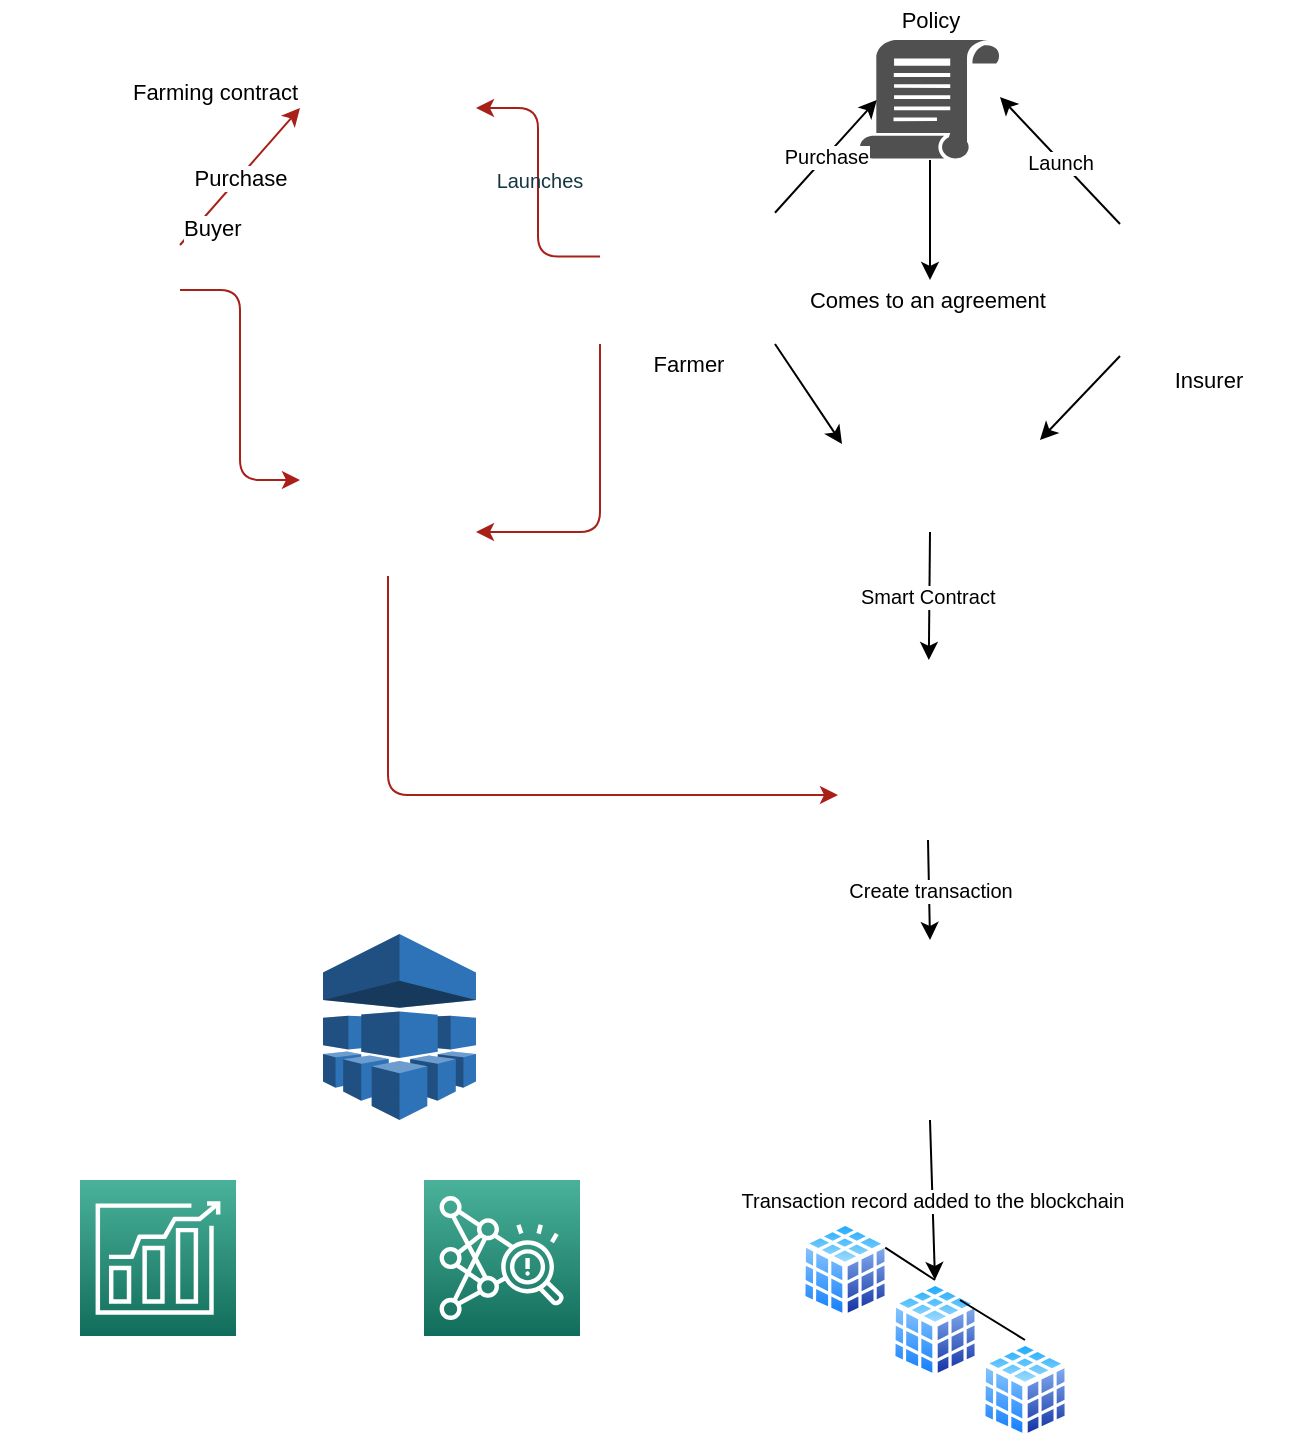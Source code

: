 <mxfile version="14.6.13" type="github" pages="2">
  <diagram id="0dlWrKLZBK4IdB41tswg" name="Page-1">
    <mxGraphModel dx="942" dy="614" grid="1" gridSize="10" guides="1" tooltips="1" connect="1" arrows="1" fold="1" page="1" pageScale="1" pageWidth="827" pageHeight="1169" background="none" math="0" shadow="0">
      <root>
        <mxCell id="0" />
        <mxCell id="1" parent="0" />
        <mxCell id="TBR1pqtjpoIaY5Lhfees-13" value="" style="edgeStyle=orthogonalEdgeStyle;rounded=1;orthogonalLoop=1;jettySize=auto;html=1;fontSize=10;fontColor=#143642;strokeColor=#A8201A;fillColor=#FAE5C7;" edge="1" parent="1" source="QpBW57TXKbRYsMBEompL-1" target="TBR1pqtjpoIaY5Lhfees-5">
          <mxGeometry relative="1" as="geometry" />
        </mxCell>
        <mxCell id="QpBW57TXKbRYsMBEompL-1" value="" style="shape=image;html=1;verticalAlign=top;verticalLabelPosition=bottom;labelBackgroundColor=#ffffff;imageAspect=0;aspect=fixed;image=https://cdn0.iconfinder.com/data/icons/streamline-emoji-1/48/138-man-farmer-2-128.png;" parent="1" vertex="1">
          <mxGeometry x="400" y="144.5" width="87.5" height="87.5" as="geometry" />
        </mxCell>
        <mxCell id="QpBW57TXKbRYsMBEompL-2" value="" style="shape=image;html=1;verticalAlign=top;verticalLabelPosition=bottom;labelBackgroundColor=#ffffff;imageAspect=0;aspect=fixed;image=https://cdn1.iconfinder.com/data/icons/bokbokstars-121-classic-stock-icons-1/128/person-man.png;" parent="1" vertex="1">
          <mxGeometry x="660" y="150" width="88" height="88" as="geometry" />
        </mxCell>
        <mxCell id="QpBW57TXKbRYsMBEompL-3" value="" style="shape=image;html=1;verticalAlign=top;verticalLabelPosition=bottom;labelBackgroundColor=#ffffff;imageAspect=0;aspect=fixed;image=https://cdn1.iconfinder.com/data/icons/business-and-finance-20/200/vector_65_12-128.png;" parent="1" vertex="1">
          <mxGeometry x="521" y="238" width="88" height="88" as="geometry" />
        </mxCell>
        <mxCell id="QpBW57TXKbRYsMBEompL-4" value="" style="shape=image;html=1;verticalAlign=top;verticalLabelPosition=bottom;labelBackgroundColor=#ffffff;imageAspect=0;aspect=fixed;image=https://cdn2.iconfinder.com/data/icons/essential-web-4/50/content-form-contract-article-paper-128.png;" parent="1" vertex="1">
          <mxGeometry x="519" y="390" width="90" height="90" as="geometry" />
        </mxCell>
        <mxCell id="QpBW57TXKbRYsMBEompL-5" value="" style="shape=image;html=1;verticalAlign=top;verticalLabelPosition=bottom;labelBackgroundColor=#ffffff;imageAspect=0;aspect=fixed;image=https://cdn2.iconfinder.com/data/icons/ecommerce-tiny-line/64/transaction_ecommerce_shop-128.png;" parent="1" vertex="1">
          <mxGeometry x="520" y="530" width="90" height="90" as="geometry" />
        </mxCell>
        <mxCell id="QpBW57TXKbRYsMBEompL-12" value="&lt;font style=&quot;font-size: 11px;&quot;&gt;Farmer&lt;/font&gt;" style="text;html=1;align=center;verticalAlign=middle;resizable=0;points=[];autosize=1;fontSize=11;" parent="1" vertex="1">
          <mxGeometry x="418.75" y="232" width="50" height="20" as="geometry" />
        </mxCell>
        <mxCell id="QpBW57TXKbRYsMBEompL-13" value="&lt;font style=&quot;font-size: 11px;&quot;&gt;Insurer&lt;/font&gt;" style="text;html=1;align=center;verticalAlign=middle;resizable=0;points=[];autosize=1;fontSize=11;" parent="1" vertex="1">
          <mxGeometry x="679" y="240" width="50" height="20" as="geometry" />
        </mxCell>
        <mxCell id="QpBW57TXKbRYsMBEompL-14" value="&lt;font style=&quot;font-size: 11px;&quot;&gt;Comes to an agreement&amp;nbsp;&lt;/font&gt;" style="text;html=1;align=center;verticalAlign=middle;resizable=0;points=[];autosize=1;fontSize=11;" parent="1" vertex="1">
          <mxGeometry x="495" y="200" width="140" height="20" as="geometry" />
        </mxCell>
        <mxCell id="QpBW57TXKbRYsMBEompL-15" value="" style="endArrow=classic;html=1;exitX=0.5;exitY=1;exitDx=0;exitDy=0;" parent="1" source="QpBW57TXKbRYsMBEompL-3" target="QpBW57TXKbRYsMBEompL-4" edge="1">
          <mxGeometry relative="1" as="geometry">
            <mxPoint x="420" y="280" as="sourcePoint" />
            <mxPoint x="520" y="280" as="targetPoint" />
          </mxGeometry>
        </mxCell>
        <mxCell id="QpBW57TXKbRYsMBEompL-16" value="&lt;font style=&quot;font-size: 10px;&quot;&gt;Smart Contract&amp;nbsp;&lt;/font&gt;" style="edgeLabel;resizable=0;html=1;align=center;verticalAlign=middle;fontSize=10;" parent="QpBW57TXKbRYsMBEompL-15" connectable="0" vertex="1">
          <mxGeometry relative="1" as="geometry" />
        </mxCell>
        <mxCell id="QpBW57TXKbRYsMBEompL-17" value="" style="group;" parent="1" vertex="1" connectable="0">
          <mxGeometry x="500" y="670" width="135" height="110" as="geometry" />
        </mxCell>
        <mxCell id="QpBW57TXKbRYsMBEompL-7" value="" style="aspect=fixed;perimeter=ellipsePerimeter;html=1;align=center;shadow=0;dashed=0;spacingTop=3;image;image=img/lib/active_directory/database_cube.svg;" parent="QpBW57TXKbRYsMBEompL-17" vertex="1">
          <mxGeometry width="45" height="50" as="geometry" />
        </mxCell>
        <mxCell id="QpBW57TXKbRYsMBEompL-8" value="" style="aspect=fixed;perimeter=ellipsePerimeter;html=1;align=center;shadow=0;dashed=0;spacingTop=3;image;image=img/lib/active_directory/database_cube.svg;" parent="QpBW57TXKbRYsMBEompL-17" vertex="1">
          <mxGeometry x="45" y="30" width="45" height="50" as="geometry" />
        </mxCell>
        <mxCell id="QpBW57TXKbRYsMBEompL-9" value="" style="aspect=fixed;perimeter=ellipsePerimeter;html=1;align=center;shadow=0;dashed=0;spacingTop=3;image;image=img/lib/active_directory/database_cube.svg;" parent="QpBW57TXKbRYsMBEompL-17" vertex="1">
          <mxGeometry x="90" y="60" width="45" height="50" as="geometry" />
        </mxCell>
        <mxCell id="QpBW57TXKbRYsMBEompL-10" value="" style="endArrow=none;html=1;entryX=0.5;entryY=0;entryDx=0;entryDy=0;exitX=1;exitY=0.25;exitDx=0;exitDy=0;" parent="QpBW57TXKbRYsMBEompL-17" source="QpBW57TXKbRYsMBEompL-7" target="QpBW57TXKbRYsMBEompL-8" edge="1">
          <mxGeometry width="50" height="50" relative="1" as="geometry">
            <mxPoint x="10" y="-90" as="sourcePoint" />
            <mxPoint x="60" y="-140" as="targetPoint" />
          </mxGeometry>
        </mxCell>
        <mxCell id="QpBW57TXKbRYsMBEompL-11" value="" style="endArrow=none;html=1;exitX=0.5;exitY=0;exitDx=0;exitDy=0;" parent="QpBW57TXKbRYsMBEompL-17" source="QpBW57TXKbRYsMBEompL-9" edge="1">
          <mxGeometry width="50" height="50" relative="1" as="geometry">
            <mxPoint x="90" y="40" as="sourcePoint" />
            <mxPoint x="80" y="40" as="targetPoint" />
          </mxGeometry>
        </mxCell>
        <mxCell id="QpBW57TXKbRYsMBEompL-18" value="" style="endArrow=classic;html=1;exitX=0.5;exitY=1;exitDx=0;exitDy=0;entryX=0.5;entryY=0;entryDx=0;entryDy=0;" parent="1" source="QpBW57TXKbRYsMBEompL-4" target="QpBW57TXKbRYsMBEompL-5" edge="1">
          <mxGeometry relative="1" as="geometry">
            <mxPoint x="420" y="620" as="sourcePoint" />
            <mxPoint x="520" y="620" as="targetPoint" />
          </mxGeometry>
        </mxCell>
        <mxCell id="QpBW57TXKbRYsMBEompL-19" value="&lt;font style=&quot;font-size: 10px;&quot;&gt;Create transaction&lt;/font&gt;" style="edgeLabel;resizable=0;html=1;align=center;verticalAlign=middle;fontSize=10;" parent="QpBW57TXKbRYsMBEompL-18" connectable="0" vertex="1">
          <mxGeometry relative="1" as="geometry" />
        </mxCell>
        <mxCell id="QpBW57TXKbRYsMBEompL-22" value="" style="endArrow=classic;html=1;exitX=0.5;exitY=1;exitDx=0;exitDy=0;entryX=0.5;entryY=0;entryDx=0;entryDy=0;" parent="1" source="QpBW57TXKbRYsMBEompL-5" target="QpBW57TXKbRYsMBEompL-8" edge="1">
          <mxGeometry relative="1" as="geometry">
            <mxPoint x="520" y="920" as="sourcePoint" />
            <mxPoint x="620" y="920" as="targetPoint" />
          </mxGeometry>
        </mxCell>
        <mxCell id="QpBW57TXKbRYsMBEompL-23" value="&lt;span style=&quot;font-size: 10px;&quot;&gt;Transaction record added to the blockchain&lt;/span&gt;" style="edgeLabel;resizable=0;html=1;align=center;verticalAlign=middle;fontSize=10;" parent="QpBW57TXKbRYsMBEompL-22" connectable="0" vertex="1">
          <mxGeometry relative="1" as="geometry" />
        </mxCell>
        <mxCell id="F-87QJIrLYqHyFYULLW--8" value="" style="edgeStyle=orthogonalEdgeStyle;orthogonalLoop=1;jettySize=auto;html=1;" parent="1" source="F-87QJIrLYqHyFYULLW--3" target="QpBW57TXKbRYsMBEompL-14" edge="1">
          <mxGeometry relative="1" as="geometry" />
        </mxCell>
        <mxCell id="F-87QJIrLYqHyFYULLW--3" value="" style="pointerEvents=1;shadow=0;dashed=0;html=1;strokeColor=none;labelPosition=center;verticalLabelPosition=bottom;verticalAlign=top;align=center;fillColor=#505050;shape=mxgraph.mscae.intune.policy;" parent="1" vertex="1">
          <mxGeometry x="530" y="80" width="70" height="60" as="geometry" />
        </mxCell>
        <mxCell id="F-87QJIrLYqHyFYULLW--4" value="" style="endArrow=classic;html=1;entryX=0.12;entryY=0.5;entryDx=0;entryDy=0;entryPerimeter=0;exitX=1;exitY=0.25;exitDx=0;exitDy=0;" parent="1" source="QpBW57TXKbRYsMBEompL-1" target="F-87QJIrLYqHyFYULLW--3" edge="1">
          <mxGeometry relative="1" as="geometry">
            <mxPoint x="350" y="136" as="sourcePoint" />
            <mxPoint x="590" y="290" as="targetPoint" />
          </mxGeometry>
        </mxCell>
        <mxCell id="F-87QJIrLYqHyFYULLW--5" value="&lt;font style=&quot;font-size: 10px;&quot;&gt;Purchase&lt;/font&gt;" style="edgeLabel;resizable=0;html=1;align=center;verticalAlign=middle;fontSize=10;" parent="F-87QJIrLYqHyFYULLW--4" connectable="0" vertex="1">
          <mxGeometry relative="1" as="geometry" />
        </mxCell>
        <mxCell id="F-87QJIrLYqHyFYULLW--6" value="" style="endArrow=classic;html=1;exitX=0;exitY=0.25;exitDx=0;exitDy=0;entryX=1;entryY=0.475;entryDx=0;entryDy=0;entryPerimeter=0;" parent="1" source="QpBW57TXKbRYsMBEompL-2" target="F-87QJIrLYqHyFYULLW--3" edge="1">
          <mxGeometry relative="1" as="geometry">
            <mxPoint x="490" y="290" as="sourcePoint" />
            <mxPoint x="590" y="290" as="targetPoint" />
          </mxGeometry>
        </mxCell>
        <mxCell id="F-87QJIrLYqHyFYULLW--7" value="&lt;span style=&quot;font-size: 10px;&quot;&gt;Launch&lt;/span&gt;" style="edgeLabel;resizable=0;html=1;align=center;verticalAlign=middle;fontSize=10;" parent="F-87QJIrLYqHyFYULLW--6" connectable="0" vertex="1">
          <mxGeometry relative="1" as="geometry" />
        </mxCell>
        <mxCell id="F-87QJIrLYqHyFYULLW--9" value="" style="endArrow=classic;html=1;entryX=0;entryY=0.5;entryDx=0;entryDy=0;exitX=1;exitY=1;exitDx=0;exitDy=0;" parent="1" source="QpBW57TXKbRYsMBEompL-1" target="QpBW57TXKbRYsMBEompL-3" edge="1">
          <mxGeometry width="50" height="50" relative="1" as="geometry">
            <mxPoint x="480" y="230" as="sourcePoint" />
            <mxPoint x="570" y="260" as="targetPoint" />
          </mxGeometry>
        </mxCell>
        <mxCell id="F-87QJIrLYqHyFYULLW--10" value="" style="endArrow=classic;html=1;exitX=0;exitY=1;exitDx=0;exitDy=0;" parent="1" source="QpBW57TXKbRYsMBEompL-2" edge="1">
          <mxGeometry width="50" height="50" relative="1" as="geometry">
            <mxPoint x="520" y="310" as="sourcePoint" />
            <mxPoint x="620" y="280" as="targetPoint" />
          </mxGeometry>
        </mxCell>
        <mxCell id="F-87QJIrLYqHyFYULLW--11" value="&lt;font style=&quot;font-size: 11px;&quot;&gt;Policy&lt;/font&gt;" style="text;html=1;align=center;verticalAlign=middle;resizable=0;points=[];autosize=1;fontSize=11;" parent="1" vertex="1">
          <mxGeometry x="545" y="60" width="40" height="20" as="geometry" />
        </mxCell>
        <mxCell id="TBR1pqtjpoIaY5Lhfees-5" value="" style="shape=image;html=1;verticalAlign=top;verticalLabelPosition=bottom;labelBackgroundColor=#ffffff;imageAspect=0;aspect=fixed;image=https://cdn4.iconfinder.com/data/icons/success-filloutline/64/paper-contract-document-files_and_folders-user-128.png;fontColor=#143642;strokeColor=#0F8B8D;fillColor=#FAE5C7;" vertex="1" parent="1">
          <mxGeometry x="250" y="70" width="88" height="88" as="geometry" />
        </mxCell>
        <mxCell id="TBR1pqtjpoIaY5Lhfees-7" value="" style="shape=image;html=1;verticalAlign=top;verticalLabelPosition=bottom;labelBackgroundColor=#ffffff;imageAspect=0;aspect=fixed;image=https://cdn0.iconfinder.com/data/icons/business-startup-10/50/75-128.png;fontSize=10;fontColor=#143642;strokeColor=#0F8B8D;fillColor=#FAE5C7;" vertex="1" parent="1">
          <mxGeometry x="100" y="160" width="90" height="90" as="geometry" />
        </mxCell>
        <mxCell id="TBR1pqtjpoIaY5Lhfees-9" value="" style="endArrow=classic;html=1;fontSize=10;fontColor=#143642;strokeColor=#A8201A;fillColor=#FAE5C7;exitX=1;exitY=0.25;exitDx=0;exitDy=0;entryX=0;entryY=0.5;entryDx=0;entryDy=0;" edge="1" parent="1" source="TBR1pqtjpoIaY5Lhfees-7" target="TBR1pqtjpoIaY5Lhfees-5">
          <mxGeometry relative="1" as="geometry">
            <mxPoint x="270" y="280" as="sourcePoint" />
            <mxPoint x="430" y="280" as="targetPoint" />
          </mxGeometry>
        </mxCell>
        <mxCell id="TBR1pqtjpoIaY5Lhfees-10" value="Purchase" style="edgeLabel;resizable=0;html=1;align=center;verticalAlign=middle;" connectable="0" vertex="1" parent="TBR1pqtjpoIaY5Lhfees-9">
          <mxGeometry relative="1" as="geometry" />
        </mxCell>
        <mxCell id="TBR1pqtjpoIaY5Lhfees-11" value="Buyer" style="edgeLabel;resizable=0;html=1;align=left;verticalAlign=bottom;" connectable="0" vertex="1" parent="TBR1pqtjpoIaY5Lhfees-9">
          <mxGeometry x="-1" relative="1" as="geometry" />
        </mxCell>
        <mxCell id="TBR1pqtjpoIaY5Lhfees-12" value="Farming contract" style="edgeLabel;resizable=0;html=1;align=right;verticalAlign=bottom;" connectable="0" vertex="1" parent="TBR1pqtjpoIaY5Lhfees-9">
          <mxGeometry x="1" relative="1" as="geometry" />
        </mxCell>
        <mxCell id="TBR1pqtjpoIaY5Lhfees-14" value="Launches" style="text;html=1;strokeColor=none;fillColor=none;align=center;verticalAlign=middle;whiteSpace=wrap;rounded=0;fontSize=10;fontColor=#143642;" vertex="1" parent="1">
          <mxGeometry x="350" y="140" width="40" height="20" as="geometry" />
        </mxCell>
        <mxCell id="TBR1pqtjpoIaY5Lhfees-15" value="" style="shape=image;html=1;verticalAlign=top;verticalLabelPosition=bottom;labelBackgroundColor=#ffffff;imageAspect=0;aspect=fixed;image=https://cdn2.iconfinder.com/data/icons/property-agent-real-estate/235/property-agent-010-128.png;fontSize=10;fontColor=#143642;strokeColor=#0F8B8D;fillColor=#FAE5C7;" vertex="1" parent="1">
          <mxGeometry x="250" y="260" width="88" height="88" as="geometry" />
        </mxCell>
        <mxCell id="TBR1pqtjpoIaY5Lhfees-17" value="" style="edgeStyle=orthogonalEdgeStyle;rounded=1;orthogonalLoop=1;jettySize=auto;html=1;fontSize=10;fontColor=#143642;strokeColor=#A8201A;fillColor=#FAE5C7;exitX=0;exitY=1;exitDx=0;exitDy=0;entryX=1;entryY=0.75;entryDx=0;entryDy=0;" edge="1" parent="1" source="QpBW57TXKbRYsMBEompL-1" target="TBR1pqtjpoIaY5Lhfees-15">
          <mxGeometry relative="1" as="geometry">
            <mxPoint x="390" y="290" as="sourcePoint" />
            <mxPoint x="328" y="215.7" as="targetPoint" />
          </mxGeometry>
        </mxCell>
        <mxCell id="TBR1pqtjpoIaY5Lhfees-18" value="" style="edgeStyle=orthogonalEdgeStyle;rounded=1;orthogonalLoop=1;jettySize=auto;html=1;fontSize=10;fontColor=#143642;strokeColor=#A8201A;fillColor=#FAE5C7;entryX=0;entryY=0.455;entryDx=0;entryDy=0;entryPerimeter=0;" edge="1" parent="1" source="TBR1pqtjpoIaY5Lhfees-7" target="TBR1pqtjpoIaY5Lhfees-15">
          <mxGeometry relative="1" as="geometry">
            <mxPoint x="150" y="320" as="sourcePoint" />
            <mxPoint x="88" y="245.7" as="targetPoint" />
          </mxGeometry>
        </mxCell>
        <mxCell id="TBR1pqtjpoIaY5Lhfees-19" value="" style="edgeStyle=orthogonalEdgeStyle;rounded=1;orthogonalLoop=1;jettySize=auto;html=1;fontSize=10;fontColor=#143642;strokeColor=#A8201A;fillColor=#FAE5C7;exitX=0.5;exitY=1;exitDx=0;exitDy=0;entryX=0;entryY=0.75;entryDx=0;entryDy=0;" edge="1" parent="1" source="TBR1pqtjpoIaY5Lhfees-15" target="QpBW57TXKbRYsMBEompL-4">
          <mxGeometry relative="1" as="geometry">
            <mxPoint x="400" y="410" as="sourcePoint" />
            <mxPoint x="338" y="504" as="targetPoint" />
          </mxGeometry>
        </mxCell>
        <mxCell id="TBR1pqtjpoIaY5Lhfees-21" value="" style="outlineConnect=0;dashed=0;verticalLabelPosition=bottom;verticalAlign=top;align=center;html=1;shape=mxgraph.aws3.machine_learning;fillColor=#2E73B8;gradientColor=none;fontSize=10;fontColor=#143642;strokeColor=#0F8B8D;" vertex="1" parent="1">
          <mxGeometry x="261.5" y="527" width="76.5" height="93" as="geometry" />
        </mxCell>
        <mxCell id="TBR1pqtjpoIaY5Lhfees-22" value="" style="points=[[0,0,0],[0.25,0,0],[0.5,0,0],[0.75,0,0],[1,0,0],[0,1,0],[0.25,1,0],[0.5,1,0],[0.75,1,0],[1,1,0],[0,0.25,0],[0,0.5,0],[0,0.75,0],[1,0.25,0],[1,0.5,0],[1,0.75,0]];outlineConnect=0;fontColor=#232F3E;gradientColor=#4AB29A;gradientDirection=north;fillColor=#116D5B;strokeColor=#ffffff;dashed=0;verticalLabelPosition=bottom;verticalAlign=top;align=center;html=1;fontSize=12;fontStyle=0;aspect=fixed;shape=mxgraph.aws4.resourceIcon;resIcon=mxgraph.aws4.forecast;" vertex="1" parent="1">
          <mxGeometry x="140" y="650" width="78" height="78" as="geometry" />
        </mxCell>
        <mxCell id="TBR1pqtjpoIaY5Lhfees-23" value="" style="points=[[0,0,0],[0.25,0,0],[0.5,0,0],[0.75,0,0],[1,0,0],[0,1,0],[0.25,1,0],[0.5,1,0],[0.75,1,0],[1,1,0],[0,0.25,0],[0,0.5,0],[0,0.75,0],[1,0.25,0],[1,0.5,0],[1,0.75,0]];outlineConnect=0;fontColor=#232F3E;gradientColor=#4AB29A;gradientDirection=north;fillColor=#116D5B;strokeColor=#ffffff;dashed=0;verticalLabelPosition=bottom;verticalAlign=top;align=center;html=1;fontSize=12;fontStyle=0;aspect=fixed;shape=mxgraph.aws4.resourceIcon;resIcon=mxgraph.aws4.fraud_detector;" vertex="1" parent="1">
          <mxGeometry x="312" y="650" width="78" height="78" as="geometry" />
        </mxCell>
      </root>
    </mxGraphModel>
  </diagram>
  <diagram id="s-NmrMCc7oeA-dwHRdtx" name="Page-2">
    <mxGraphModel dx="942" dy="614" grid="1" gridSize="10" guides="1" tooltips="1" connect="1" arrows="1" fold="1" page="1" pageScale="1" pageWidth="827" pageHeight="1169" background="#DAD2D8" math="0" shadow="0">
      <root>
        <mxCell id="f6SLV1mwWDFFY3GgYzQP-0" />
        <mxCell id="f6SLV1mwWDFFY3GgYzQP-1" parent="f6SLV1mwWDFFY3GgYzQP-0" />
        <mxCell id="f6SLV1mwWDFFY3GgYzQP-2" value="" style="shape=image;html=1;verticalAlign=top;verticalLabelPosition=bottom;imageAspect=0;aspect=fixed;image=https://cdn1.iconfinder.com/data/icons/aging-society-fill-enhance-elderly/512/Elder_man_working_employee-128.png;fillColor=#FAE5C7;strokeColor=#0F8B8D;fontColor=#143642;labelBackgroundColor=#DAD2D8;" vertex="1" parent="f6SLV1mwWDFFY3GgYzQP-1">
          <mxGeometry x="160" y="400" width="128" height="128" as="geometry" />
        </mxCell>
        <mxCell id="f6SLV1mwWDFFY3GgYzQP-3" value="" style="image;html=1;image=img/lib/clip_art/people/Farmer_Man_Black_128x128.png;fillColor=#FAE5C7;strokeColor=#0F8B8D;fontColor=#143642;labelBackgroundColor=#DAD2D8;" vertex="1" parent="f6SLV1mwWDFFY3GgYzQP-1">
          <mxGeometry x="370" y="490" width="80" height="80" as="geometry" />
        </mxCell>
        <mxCell id="f6SLV1mwWDFFY3GgYzQP-4" value="" style="image;html=1;image=img/lib/clip_art/people/Farmer_Man_Black_128x128.png;fillColor=#FAE5C7;strokeColor=#0F8B8D;fontColor=#143642;labelBackgroundColor=#DAD2D8;" vertex="1" parent="f6SLV1mwWDFFY3GgYzQP-1">
          <mxGeometry x="370" y="670" width="80" height="80" as="geometry" />
        </mxCell>
        <mxCell id="f6SLV1mwWDFFY3GgYzQP-5" value="" style="shape=image;html=1;verticalAlign=top;verticalLabelPosition=bottom;imageAspect=0;aspect=fixed;image=https://cdn2.iconfinder.com/data/icons/building-219/66/43-128.png;fillColor=#FAE5C7;strokeColor=#0F8B8D;fontColor=#143642;labelBackgroundColor=#DAD2D8;" vertex="1" parent="f6SLV1mwWDFFY3GgYzQP-1">
          <mxGeometry x="60" y="630" width="128" height="128" as="geometry" />
        </mxCell>
        <mxCell id="f6SLV1mwWDFFY3GgYzQP-30" value="" style="edgeStyle=orthogonalEdgeStyle;rounded=0;orthogonalLoop=1;jettySize=auto;html=1;strokeColor=#A8201A;fontColor=#143642;labelBackgroundColor=#DAD2D8;" edge="1" parent="f6SLV1mwWDFFY3GgYzQP-1" source="f6SLV1mwWDFFY3GgYzQP-6" target="f6SLV1mwWDFFY3GgYzQP-7">
          <mxGeometry relative="1" as="geometry">
            <mxPoint x="450" y="915.9" as="targetPoint" />
          </mxGeometry>
        </mxCell>
        <mxCell id="f6SLV1mwWDFFY3GgYzQP-6" value="" style="outlineConnect=0;fontColor=#143642;fillColor=#FAE5C7;strokeColor=none;dashed=0;verticalLabelPosition=bottom;verticalAlign=top;align=center;html=1;fontSize=12;fontStyle=0;aspect=fixed;shape=mxgraph.aws4.blockchain_resource;" vertex="1" parent="f6SLV1mwWDFFY3GgYzQP-1">
          <mxGeometry x="120" y="890" width="175.65" height="51.8" as="geometry" />
        </mxCell>
        <mxCell id="f6SLV1mwWDFFY3GgYzQP-7" value="" style="shape=image;html=1;verticalAlign=top;verticalLabelPosition=bottom;imageAspect=0;aspect=fixed;image=https://cdn2.iconfinder.com/data/icons/mobile-smart-phone/64/mobile_bill_contract_receipt_cost_service_document-128.png;fillColor=#FAE5C7;strokeColor=#0F8B8D;fontColor=#143642;labelBackgroundColor=#DAD2D8;" vertex="1" parent="f6SLV1mwWDFFY3GgYzQP-1">
          <mxGeometry x="460" y="813.8" width="128" height="128" as="geometry" />
        </mxCell>
        <mxCell id="f6SLV1mwWDFFY3GgYzQP-8" value="" style="points=[[0,0,0],[0.25,0,0],[0.5,0,0],[0.75,0,0],[1,0,0],[0,1,0],[0.25,1,0],[0.5,1,0],[0.75,1,0],[1,1,0],[0,0.25,0],[0,0.5,0],[0,0.75,0],[1,0.25,0],[1,0.5,0],[1,0.75,0]];outlineConnect=0;fontColor=#143642;gradientDirection=north;fillColor=#FAE5C7;strokeColor=#0F8B8D;dashed=0;verticalLabelPosition=bottom;verticalAlign=top;align=center;html=1;fontSize=12;fontStyle=0;aspect=fixed;shape=mxgraph.aws4.resourceIcon;resIcon=mxgraph.aws4.machine_learning;" vertex="1" parent="f6SLV1mwWDFFY3GgYzQP-1">
          <mxGeometry x="342" y="980" width="78" height="78" as="geometry" />
        </mxCell>
        <mxCell id="f6SLV1mwWDFFY3GgYzQP-9" value="" style="whiteSpace=wrap;html=1;shape=mxgraph.basic.cloud_callout;direction=east;fillColor=#FAE5C7;strokeColor=#0F8B8D;fontColor=#143642;" vertex="1" parent="f6SLV1mwWDFFY3GgYzQP-1">
          <mxGeometry x="260" y="330" width="160" height="120" as="geometry" />
        </mxCell>
        <mxCell id="f6SLV1mwWDFFY3GgYzQP-10" value="Let&#39;s do a contract. This will benefit farming and increase your income" style="text;html=1;strokeColor=none;fillColor=none;align=center;verticalAlign=middle;whiteSpace=wrap;rounded=0;fontColor=#143642;" vertex="1" parent="f6SLV1mwWDFFY3GgYzQP-1">
          <mxGeometry x="292.5" y="360" width="97.5" height="30" as="geometry" />
        </mxCell>
        <mxCell id="f6SLV1mwWDFFY3GgYzQP-11" value="" style="whiteSpace=wrap;html=1;shape=mxgraph.basic.cloud_callout;fillColor=#FAE5C7;strokeColor=#0F8B8D;fontColor=#143642;" vertex="1" parent="f6SLV1mwWDFFY3GgYzQP-1">
          <mxGeometry x="450" y="350" width="210" height="170" as="geometry" />
        </mxCell>
        <mxCell id="f6SLV1mwWDFFY3GgYzQP-12" value="Mine and other farmer&#39;s past experience with contract farming has not been good. Buyer do things to their advantage while we bear all risk." style="text;html=1;strokeColor=none;fillColor=none;align=center;verticalAlign=middle;whiteSpace=wrap;rounded=0;fontColor=#143642;" vertex="1" parent="f6SLV1mwWDFFY3GgYzQP-1">
          <mxGeometry x="480" y="380" width="140" height="70" as="geometry" />
        </mxCell>
        <mxCell id="f6SLV1mwWDFFY3GgYzQP-13" value="Buyer" style="text;html=1;strokeColor=none;fillColor=none;align=center;verticalAlign=middle;whiteSpace=wrap;rounded=0;fontColor=#143642;" vertex="1" parent="f6SLV1mwWDFFY3GgYzQP-1">
          <mxGeometry x="204" y="528" width="40" height="20" as="geometry" />
        </mxCell>
        <mxCell id="f6SLV1mwWDFFY3GgYzQP-14" value="Farmer" style="text;html=1;strokeColor=none;fillColor=none;align=center;verticalAlign=middle;whiteSpace=wrap;rounded=0;fontColor=#143642;" vertex="1" parent="f6SLV1mwWDFFY3GgYzQP-1">
          <mxGeometry x="390" y="570" width="40" height="20" as="geometry" />
        </mxCell>
        <mxCell id="f6SLV1mwWDFFY3GgYzQP-15" value="Farmer" style="text;html=1;strokeColor=none;fillColor=none;align=center;verticalAlign=middle;whiteSpace=wrap;rounded=0;fontColor=#143642;" vertex="1" parent="f6SLV1mwWDFFY3GgYzQP-1">
          <mxGeometry x="390" y="750" width="40" height="20" as="geometry" />
        </mxCell>
        <mxCell id="f6SLV1mwWDFFY3GgYzQP-16" value="Insurance company" style="text;html=1;strokeColor=none;fillColor=none;align=center;verticalAlign=middle;whiteSpace=wrap;rounded=0;fontColor=#143642;" vertex="1" parent="f6SLV1mwWDFFY3GgYzQP-1">
          <mxGeometry x="69" y="760" width="110" height="20" as="geometry" />
        </mxCell>
        <mxCell id="f6SLV1mwWDFFY3GgYzQP-17" value="" style="whiteSpace=wrap;html=1;shape=mxgraph.basic.cloud_callout;direction=east;fillColor=#FAE5C7;strokeColor=#0F8B8D;fontColor=#143642;" vertex="1" parent="f6SLV1mwWDFFY3GgYzQP-1">
          <mxGeometry x="179" y="590" width="191" height="120" as="geometry" />
        </mxCell>
        <mxCell id="f6SLV1mwWDFFY3GgYzQP-18" value="Insurance could save you from unforeseen losses. Why don&#39;t you buy an insurance policy?" style="text;html=1;strokeColor=none;fillColor=none;align=center;verticalAlign=middle;whiteSpace=wrap;rounded=0;fontColor=#143642;" vertex="1" parent="f6SLV1mwWDFFY3GgYzQP-1">
          <mxGeometry x="210" y="620" width="130" height="40" as="geometry" />
        </mxCell>
        <mxCell id="f6SLV1mwWDFFY3GgYzQP-21" value="" style="whiteSpace=wrap;html=1;shape=mxgraph.basic.cloud_callout;fillColor=#FAE5C7;strokeColor=#0F8B8D;fontColor=#143642;" vertex="1" parent="f6SLV1mwWDFFY3GgYzQP-1">
          <mxGeometry x="430" y="600" width="220" height="90" as="geometry" />
        </mxCell>
        <mxCell id="f6SLV1mwWDFFY3GgYzQP-22" value="Insurances could help me. However, I am sceptic of Insurances." style="text;html=1;strokeColor=none;fillColor=none;align=center;verticalAlign=middle;whiteSpace=wrap;rounded=0;fontColor=#143642;" vertex="1" parent="f6SLV1mwWDFFY3GgYzQP-1">
          <mxGeometry x="440" y="630" width="190" height="10" as="geometry" />
        </mxCell>
        <mxCell id="f6SLV1mwWDFFY3GgYzQP-25" value="Blockchain" style="text;html=1;strokeColor=none;fillColor=none;align=center;verticalAlign=middle;whiteSpace=wrap;rounded=0;fontColor=#143642;" vertex="1" parent="f6SLV1mwWDFFY3GgYzQP-1">
          <mxGeometry x="150" y="950" width="120" height="20" as="geometry" />
        </mxCell>
        <mxCell id="f6SLV1mwWDFFY3GgYzQP-26" value="" style="whiteSpace=wrap;html=1;shape=mxgraph.basic.cloud_callout;fillColor=#FAE5C7;strokeColor=#0F8B8D;fontColor=#143642;" vertex="1" parent="f6SLV1mwWDFFY3GgYzQP-1">
          <mxGeometry x="170" y="800" width="120" height="80" as="geometry" />
        </mxCell>
        <mxCell id="f6SLV1mwWDFFY3GgYzQP-27" value="I can solve the problem" style="text;html=1;strokeColor=none;fillColor=none;align=center;verticalAlign=middle;whiteSpace=wrap;rounded=0;fontColor=#143642;" vertex="1" parent="f6SLV1mwWDFFY3GgYzQP-1">
          <mxGeometry x="190" y="820" width="70" height="20" as="geometry" />
        </mxCell>
        <mxCell id="f6SLV1mwWDFFY3GgYzQP-28" value="Smart contract" style="text;html=1;strokeColor=none;fillColor=none;align=center;verticalAlign=middle;whiteSpace=wrap;rounded=0;fontColor=#143642;" vertex="1" parent="f6SLV1mwWDFFY3GgYzQP-1">
          <mxGeometry x="470" y="950" width="100" height="20" as="geometry" />
        </mxCell>
        <mxCell id="f6SLV1mwWDFFY3GgYzQP-31" value="Machine Learning" style="text;html=1;strokeColor=none;fillColor=none;align=center;verticalAlign=middle;whiteSpace=wrap;rounded=0;fontColor=#143642;" vertex="1" parent="f6SLV1mwWDFFY3GgYzQP-1">
          <mxGeometry x="316" y="1070" width="130" height="20" as="geometry" />
        </mxCell>
        <mxCell id="f6SLV1mwWDFFY3GgYzQP-32" value="" style="whiteSpace=wrap;html=1;shape=mxgraph.basic.cloud_callout;fillColor=#FAE5C7;strokeColor=#0F8B8D;fontColor=#143642;" vertex="1" parent="f6SLV1mwWDFFY3GgYzQP-1">
          <mxGeometry x="430" y="990" width="200" height="100" as="geometry" />
        </mxCell>
        <mxCell id="f6SLV1mwWDFFY3GgYzQP-33" value="I can provide inputs and help predicting crop yield and selecting crop" style="text;html=1;strokeColor=none;fillColor=none;align=center;verticalAlign=middle;whiteSpace=wrap;rounded=0;fontColor=#143642;" vertex="1" parent="f6SLV1mwWDFFY3GgYzQP-1">
          <mxGeometry x="465" y="1020" width="130" height="20" as="geometry" />
        </mxCell>
      </root>
    </mxGraphModel>
  </diagram>
</mxfile>
